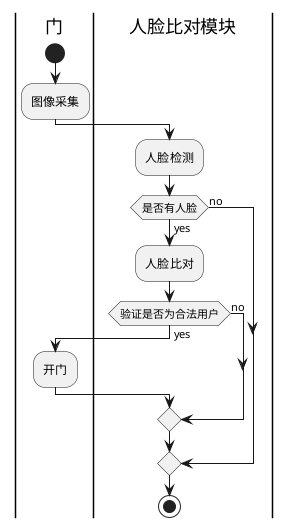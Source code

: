 @startuml
|门|
start
:图像采集;
|人脸比对模块|
:人脸检测;
if(是否有人脸)then(yes)
    :人脸比对;
    if(验证是否为合法用户)then(yes)
    |门|
    :开门;
    else(no)
    endif
else(no)
endif
|人脸比对模块|
stop
@enduml